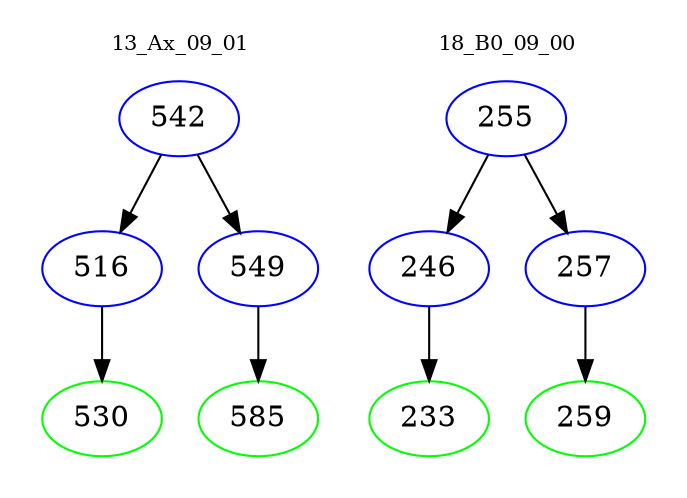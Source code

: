 digraph{
subgraph cluster_0 {
color = white
label = "13_Ax_09_01";
fontsize=10;
T0_542 [label="542", color="blue"]
T0_542 -> T0_516 [color="black"]
T0_516 [label="516", color="blue"]
T0_516 -> T0_530 [color="black"]
T0_530 [label="530", color="green"]
T0_542 -> T0_549 [color="black"]
T0_549 [label="549", color="blue"]
T0_549 -> T0_585 [color="black"]
T0_585 [label="585", color="green"]
}
subgraph cluster_1 {
color = white
label = "18_B0_09_00";
fontsize=10;
T1_255 [label="255", color="blue"]
T1_255 -> T1_246 [color="black"]
T1_246 [label="246", color="blue"]
T1_246 -> T1_233 [color="black"]
T1_233 [label="233", color="green"]
T1_255 -> T1_257 [color="black"]
T1_257 [label="257", color="blue"]
T1_257 -> T1_259 [color="black"]
T1_259 [label="259", color="green"]
}
}
